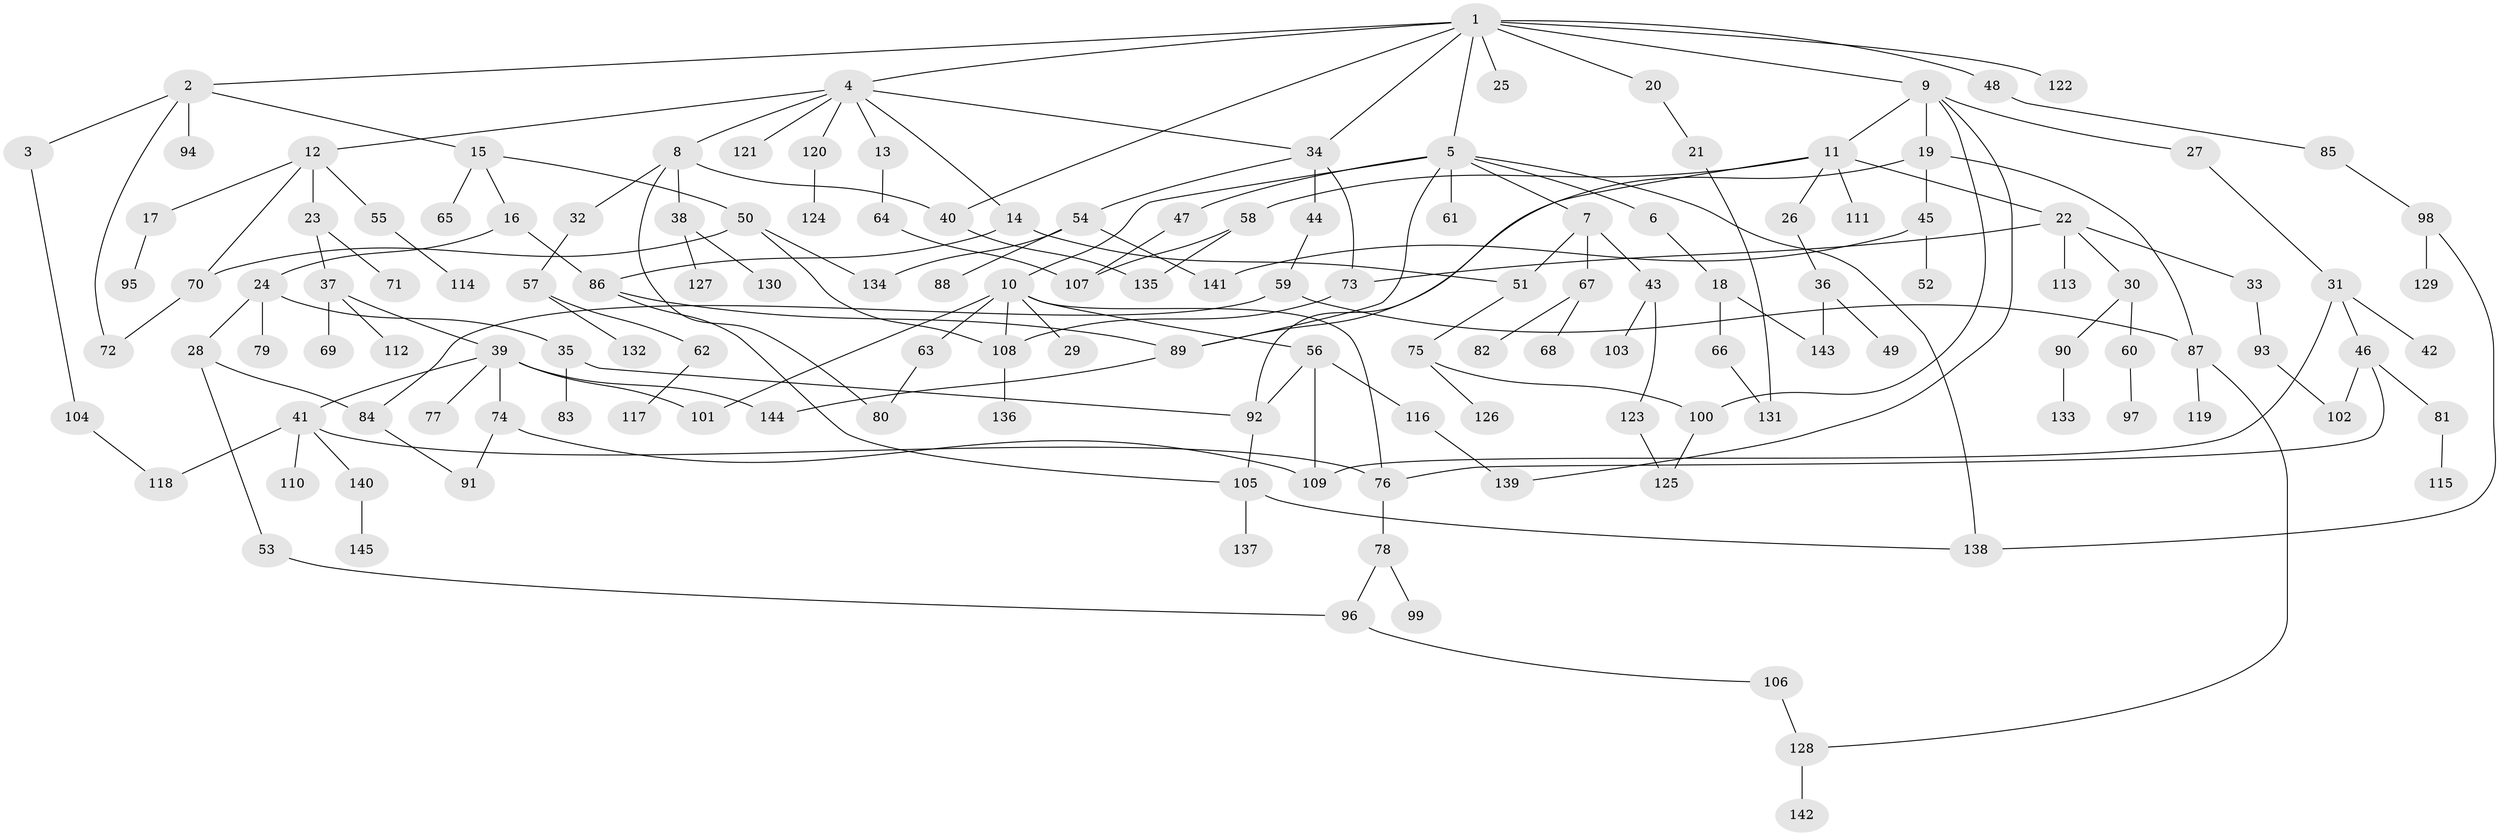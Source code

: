 // Generated by graph-tools (version 1.1) at 2025/25/03/09/25 03:25:34]
// undirected, 145 vertices, 184 edges
graph export_dot {
graph [start="1"]
  node [color=gray90,style=filled];
  1;
  2;
  3;
  4;
  5;
  6;
  7;
  8;
  9;
  10;
  11;
  12;
  13;
  14;
  15;
  16;
  17;
  18;
  19;
  20;
  21;
  22;
  23;
  24;
  25;
  26;
  27;
  28;
  29;
  30;
  31;
  32;
  33;
  34;
  35;
  36;
  37;
  38;
  39;
  40;
  41;
  42;
  43;
  44;
  45;
  46;
  47;
  48;
  49;
  50;
  51;
  52;
  53;
  54;
  55;
  56;
  57;
  58;
  59;
  60;
  61;
  62;
  63;
  64;
  65;
  66;
  67;
  68;
  69;
  70;
  71;
  72;
  73;
  74;
  75;
  76;
  77;
  78;
  79;
  80;
  81;
  82;
  83;
  84;
  85;
  86;
  87;
  88;
  89;
  90;
  91;
  92;
  93;
  94;
  95;
  96;
  97;
  98;
  99;
  100;
  101;
  102;
  103;
  104;
  105;
  106;
  107;
  108;
  109;
  110;
  111;
  112;
  113;
  114;
  115;
  116;
  117;
  118;
  119;
  120;
  121;
  122;
  123;
  124;
  125;
  126;
  127;
  128;
  129;
  130;
  131;
  132;
  133;
  134;
  135;
  136;
  137;
  138;
  139;
  140;
  141;
  142;
  143;
  144;
  145;
  1 -- 2;
  1 -- 4;
  1 -- 5;
  1 -- 9;
  1 -- 20;
  1 -- 25;
  1 -- 34;
  1 -- 40;
  1 -- 48;
  1 -- 122;
  2 -- 3;
  2 -- 15;
  2 -- 94;
  2 -- 72;
  3 -- 104;
  4 -- 8;
  4 -- 12;
  4 -- 13;
  4 -- 14;
  4 -- 120;
  4 -- 121;
  4 -- 34;
  5 -- 6;
  5 -- 7;
  5 -- 10;
  5 -- 47;
  5 -- 61;
  5 -- 138;
  5 -- 89;
  6 -- 18;
  7 -- 43;
  7 -- 67;
  7 -- 51;
  8 -- 32;
  8 -- 38;
  8 -- 80;
  8 -- 40;
  9 -- 11;
  9 -- 19;
  9 -- 27;
  9 -- 139;
  9 -- 100;
  10 -- 29;
  10 -- 56;
  10 -- 63;
  10 -- 76;
  10 -- 108;
  10 -- 101;
  11 -- 22;
  11 -- 26;
  11 -- 58;
  11 -- 92;
  11 -- 111;
  12 -- 17;
  12 -- 23;
  12 -- 55;
  12 -- 70;
  13 -- 64;
  14 -- 51;
  14 -- 86;
  15 -- 16;
  15 -- 50;
  15 -- 65;
  16 -- 24;
  16 -- 86;
  17 -- 95;
  18 -- 66;
  18 -- 143;
  19 -- 45;
  19 -- 89;
  19 -- 87;
  20 -- 21;
  21 -- 131;
  22 -- 30;
  22 -- 33;
  22 -- 73;
  22 -- 113;
  23 -- 37;
  23 -- 71;
  24 -- 28;
  24 -- 35;
  24 -- 79;
  26 -- 36;
  27 -- 31;
  28 -- 53;
  28 -- 84;
  30 -- 60;
  30 -- 90;
  31 -- 42;
  31 -- 46;
  31 -- 109;
  32 -- 57;
  33 -- 93;
  34 -- 44;
  34 -- 54;
  34 -- 73;
  35 -- 83;
  35 -- 92;
  36 -- 49;
  36 -- 143;
  37 -- 39;
  37 -- 69;
  37 -- 112;
  38 -- 127;
  38 -- 130;
  39 -- 41;
  39 -- 74;
  39 -- 77;
  39 -- 101;
  39 -- 144;
  40 -- 135;
  41 -- 110;
  41 -- 140;
  41 -- 118;
  41 -- 76;
  43 -- 103;
  43 -- 123;
  44 -- 59;
  45 -- 52;
  45 -- 141;
  46 -- 81;
  46 -- 102;
  46 -- 76;
  47 -- 107;
  48 -- 85;
  50 -- 70;
  50 -- 108;
  50 -- 134;
  51 -- 75;
  53 -- 96;
  54 -- 88;
  54 -- 134;
  54 -- 141;
  55 -- 114;
  56 -- 116;
  56 -- 109;
  56 -- 92;
  57 -- 62;
  57 -- 132;
  58 -- 107;
  58 -- 135;
  59 -- 84;
  59 -- 87;
  60 -- 97;
  62 -- 117;
  63 -- 80;
  64 -- 107;
  66 -- 131;
  67 -- 68;
  67 -- 82;
  70 -- 72;
  73 -- 108;
  74 -- 109;
  74 -- 91;
  75 -- 100;
  75 -- 126;
  76 -- 78;
  78 -- 96;
  78 -- 99;
  81 -- 115;
  84 -- 91;
  85 -- 98;
  86 -- 89;
  86 -- 105;
  87 -- 119;
  87 -- 128;
  89 -- 144;
  90 -- 133;
  92 -- 105;
  93 -- 102;
  96 -- 106;
  98 -- 129;
  98 -- 138;
  100 -- 125;
  104 -- 118;
  105 -- 137;
  105 -- 138;
  106 -- 128;
  108 -- 136;
  116 -- 139;
  120 -- 124;
  123 -- 125;
  128 -- 142;
  140 -- 145;
}
